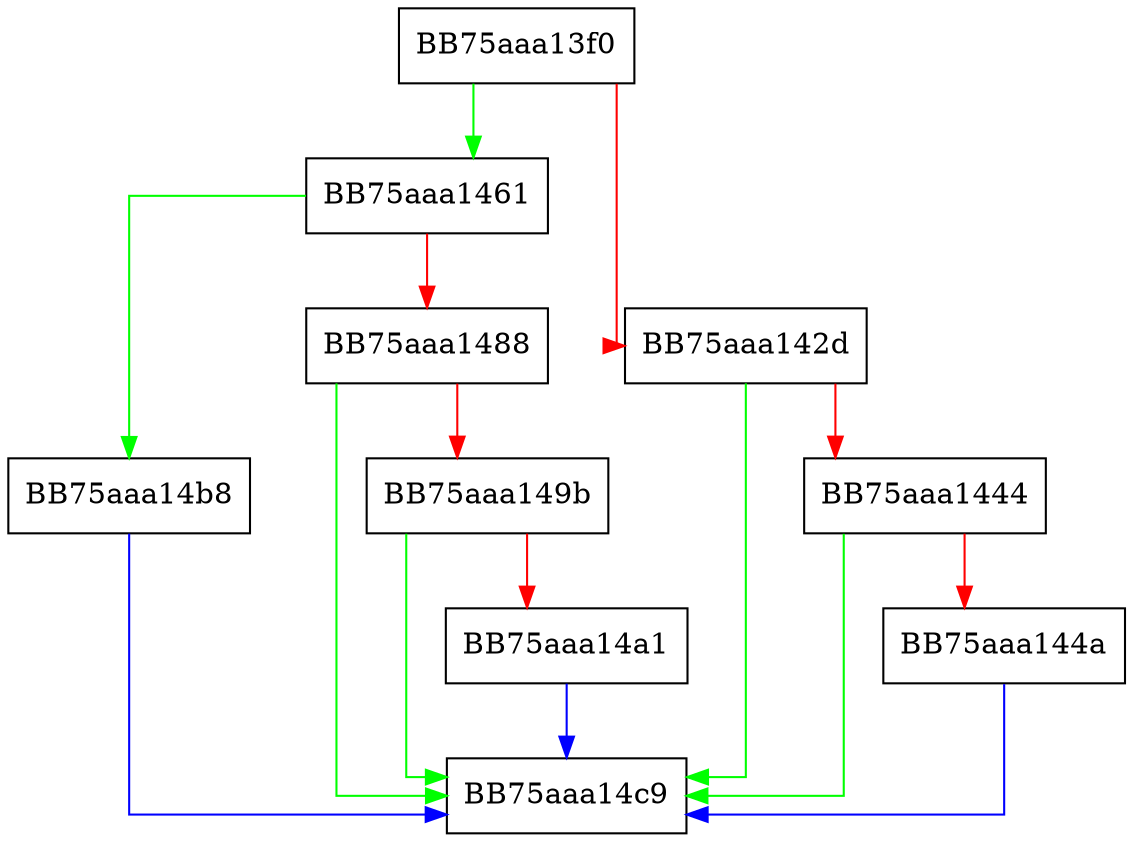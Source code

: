 digraph RpfAPI_TelemetrySetFunctionRetVal {
  node [shape="box"];
  graph [splines=ortho];
  BB75aaa13f0 -> BB75aaa1461 [color="green"];
  BB75aaa13f0 -> BB75aaa142d [color="red"];
  BB75aaa142d -> BB75aaa14c9 [color="green"];
  BB75aaa142d -> BB75aaa1444 [color="red"];
  BB75aaa1444 -> BB75aaa14c9 [color="green"];
  BB75aaa1444 -> BB75aaa144a [color="red"];
  BB75aaa144a -> BB75aaa14c9 [color="blue"];
  BB75aaa1461 -> BB75aaa14b8 [color="green"];
  BB75aaa1461 -> BB75aaa1488 [color="red"];
  BB75aaa1488 -> BB75aaa14c9 [color="green"];
  BB75aaa1488 -> BB75aaa149b [color="red"];
  BB75aaa149b -> BB75aaa14c9 [color="green"];
  BB75aaa149b -> BB75aaa14a1 [color="red"];
  BB75aaa14a1 -> BB75aaa14c9 [color="blue"];
  BB75aaa14b8 -> BB75aaa14c9 [color="blue"];
}